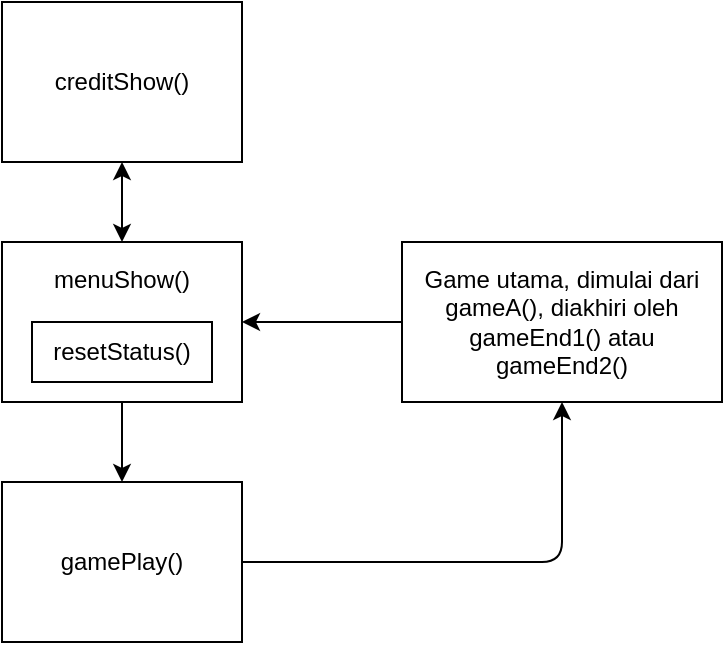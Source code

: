 <mxfile version="14.7.7" type="device"><diagram id="_3qKr9kf0HTnMBe7KRL_" name="Page-1"><mxGraphModel dx="723" dy="395" grid="1" gridSize="10" guides="1" tooltips="1" connect="1" arrows="1" fold="1" page="1" pageScale="1" pageWidth="850" pageHeight="1100" math="0" shadow="0"><root><mxCell id="0"/><mxCell id="1" parent="0"/><mxCell id="WbWIMNCRUpc0dZbd8kPb-66" value="menuShow()&lt;br&gt;&lt;br&gt;&lt;br&gt;&lt;br&gt;" style="rounded=0;whiteSpace=wrap;html=1;" vertex="1" parent="1"><mxGeometry x="360" y="240" width="120" height="80" as="geometry"/></mxCell><mxCell id="WbWIMNCRUpc0dZbd8kPb-67" value="resetStatus()" style="rounded=0;whiteSpace=wrap;html=1;" vertex="1" parent="1"><mxGeometry x="375" y="280" width="90" height="30" as="geometry"/></mxCell><mxCell id="WbWIMNCRUpc0dZbd8kPb-68" value="gamePlay()" style="rounded=0;whiteSpace=wrap;html=1;" vertex="1" parent="1"><mxGeometry x="360" y="360" width="120" height="80" as="geometry"/></mxCell><mxCell id="WbWIMNCRUpc0dZbd8kPb-69" value="creditShow()" style="rounded=0;whiteSpace=wrap;html=1;" vertex="1" parent="1"><mxGeometry x="360" y="120" width="120" height="80" as="geometry"/></mxCell><mxCell id="WbWIMNCRUpc0dZbd8kPb-71" value="" style="endArrow=classic;startArrow=classic;html=1;exitX=0.5;exitY=0;exitDx=0;exitDy=0;entryX=0.5;entryY=1;entryDx=0;entryDy=0;" edge="1" parent="1" source="WbWIMNCRUpc0dZbd8kPb-66" target="WbWIMNCRUpc0dZbd8kPb-69"><mxGeometry width="50" height="50" relative="1" as="geometry"><mxPoint x="410" y="340" as="sourcePoint"/><mxPoint x="460" y="290" as="targetPoint"/></mxGeometry></mxCell><mxCell id="WbWIMNCRUpc0dZbd8kPb-72" value="" style="endArrow=classic;html=1;exitX=0.5;exitY=1;exitDx=0;exitDy=0;entryX=0.5;entryY=0;entryDx=0;entryDy=0;" edge="1" parent="1" source="WbWIMNCRUpc0dZbd8kPb-66" target="WbWIMNCRUpc0dZbd8kPb-68"><mxGeometry width="50" height="50" relative="1" as="geometry"><mxPoint x="410" y="340" as="sourcePoint"/><mxPoint x="500" y="330" as="targetPoint"/></mxGeometry></mxCell><mxCell id="WbWIMNCRUpc0dZbd8kPb-74" value="Game utama, dimulai dari gameA(), diakhiri oleh gameEnd1() atau gameEnd2()" style="rounded=0;whiteSpace=wrap;html=1;" vertex="1" parent="1"><mxGeometry x="560" y="240" width="160" height="80" as="geometry"/></mxCell><mxCell id="WbWIMNCRUpc0dZbd8kPb-75" value="" style="endArrow=classic;html=1;exitX=1;exitY=0.5;exitDx=0;exitDy=0;entryX=0.5;entryY=1;entryDx=0;entryDy=0;edgeStyle=orthogonalEdgeStyle;" edge="1" parent="1" source="WbWIMNCRUpc0dZbd8kPb-68" target="WbWIMNCRUpc0dZbd8kPb-74"><mxGeometry width="50" height="50" relative="1" as="geometry"><mxPoint x="380" y="360" as="sourcePoint"/><mxPoint x="430" y="310" as="targetPoint"/></mxGeometry></mxCell><mxCell id="WbWIMNCRUpc0dZbd8kPb-76" value="" style="endArrow=classic;html=1;exitX=0;exitY=0.5;exitDx=0;exitDy=0;entryX=1;entryY=0.5;entryDx=0;entryDy=0;" edge="1" parent="1" source="WbWIMNCRUpc0dZbd8kPb-74" target="WbWIMNCRUpc0dZbd8kPb-66"><mxGeometry width="50" height="50" relative="1" as="geometry"><mxPoint x="380" y="340" as="sourcePoint"/><mxPoint x="430" y="290" as="targetPoint"/></mxGeometry></mxCell></root></mxGraphModel></diagram></mxfile>